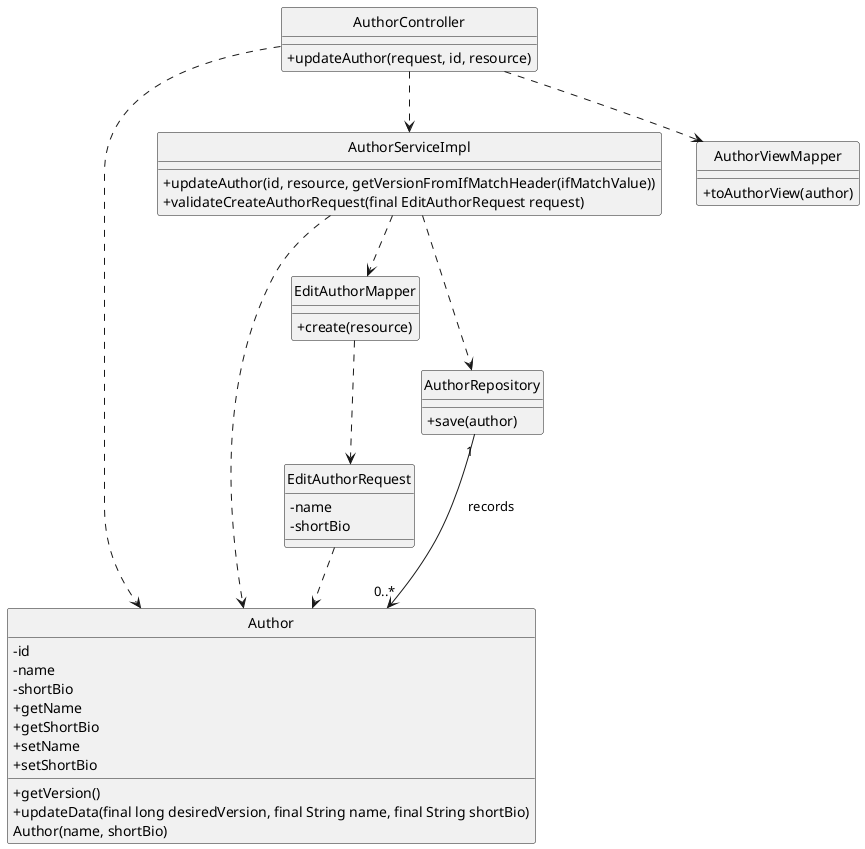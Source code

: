 @startuml
'https://plantuml.com/class-diagram

hide circle
skinparam classAttributeIconSize 0

class Author{
    - id
    - name
    - shortBio
    + getVersion()
    + getName
    + getShortBio
    + setName
    + setShortBio
    + updateData(final long desiredVersion, final String name, final String shortBio)
    Author(name, shortBio)
}

class AuthorController
{
    + updateAuthor(request, id, resource)
}
class AuthorServiceImpl
{
    + updateAuthor(id, resource, getVersionFromIfMatchHeader(ifMatchValue))
    + validateCreateAuthorRequest(final EditAuthorRequest request)
}
class AuthorViewMapper
{
    + toAuthorView(author)
}

class EditAuthorMapper
{
    + create(resource)
}

class AuthorRepository
{
    + save(author)
}

class EditAuthorRequest
{
    - name
    - shortBio
}

AuthorController ..> AuthorServiceImpl
AuthorServiceImpl ..> EditAuthorMapper
AuthorServiceImpl ..> AuthorRepository
AuthorController ..> AuthorViewMapper
EditAuthorMapper ..> EditAuthorRequest
AuthorController ..> Author
AuthorServiceImpl ..> Author
EditAuthorRequest ..> Author
AuthorRepository "1" --> "0..*" Author: records

@enduml